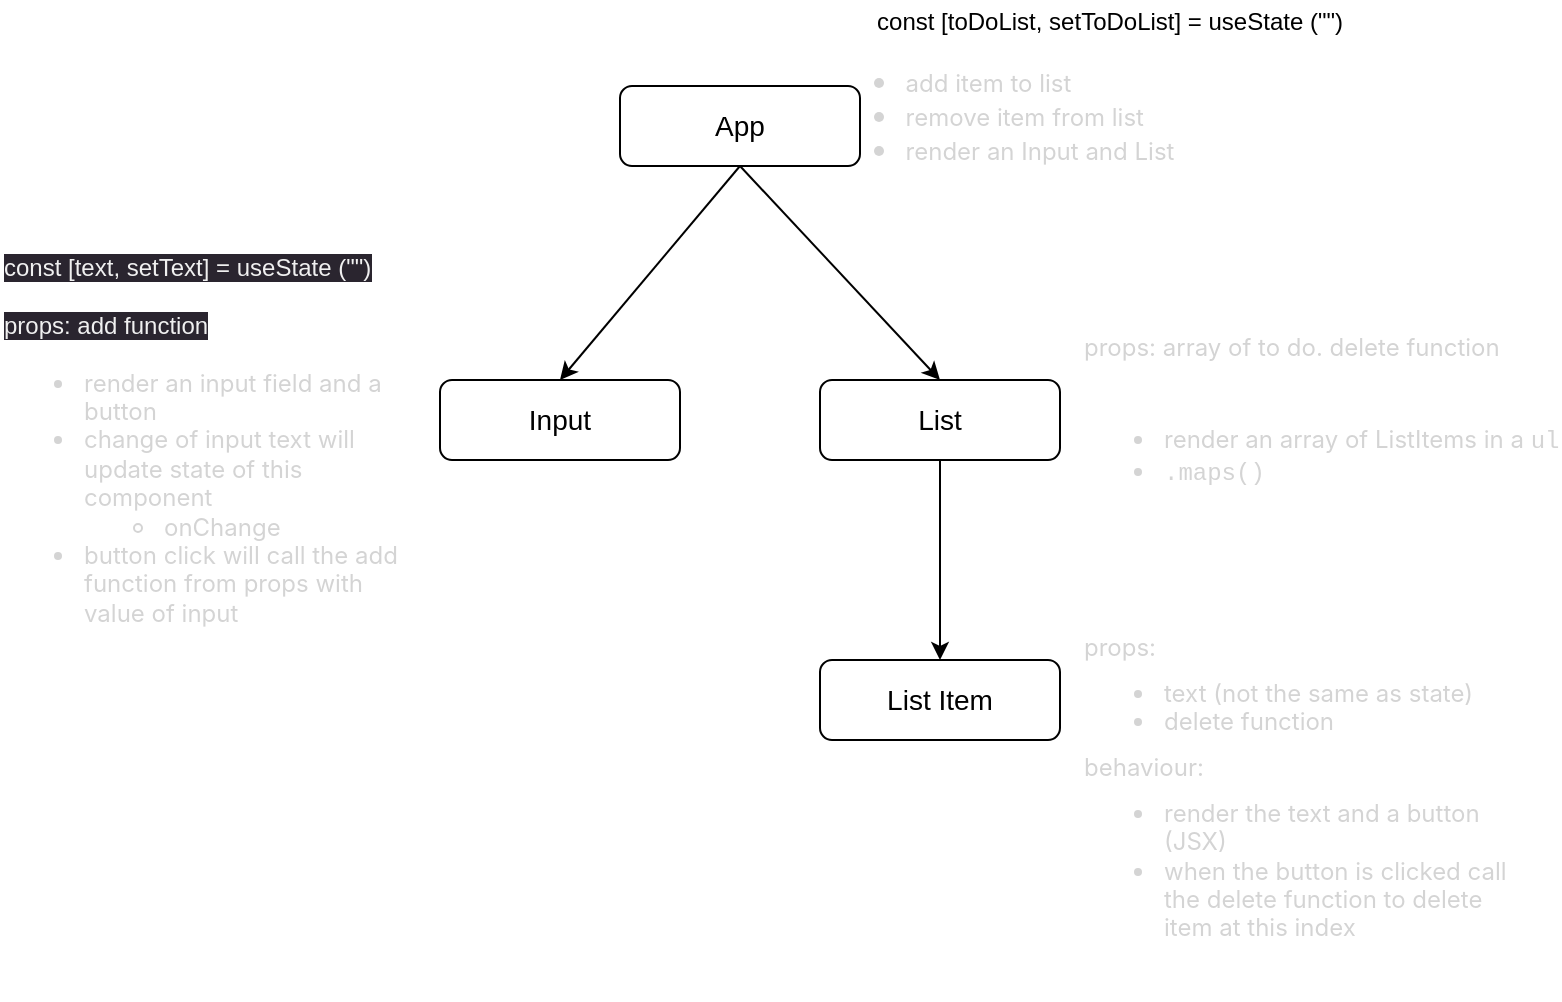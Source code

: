 <mxfile>
    <diagram id="Ky6lZHeROI436pa8iHTL" name="Page-1">
        <mxGraphModel dx="678" dy="541" grid="1" gridSize="10" guides="1" tooltips="1" connect="1" arrows="1" fold="1" page="1" pageScale="1" pageWidth="850" pageHeight="1100" math="0" shadow="0">
            <root>
                <mxCell id="0"/>
                <mxCell id="1" parent="0"/>
                <mxCell id="6" style="edgeStyle=none;html=1;exitX=0.5;exitY=1;exitDx=0;exitDy=0;entryX=0.5;entryY=0;entryDx=0;entryDy=0;fontSize=14;" edge="1" parent="1" source="2" target="4">
                    <mxGeometry relative="1" as="geometry"/>
                </mxCell>
                <mxCell id="7" style="edgeStyle=none;html=1;exitX=0.5;exitY=1;exitDx=0;exitDy=0;entryX=0.5;entryY=0;entryDx=0;entryDy=0;fontSize=14;" edge="1" parent="1" source="2" target="5">
                    <mxGeometry relative="1" as="geometry"/>
                </mxCell>
                <mxCell id="2" value="&lt;font style=&quot;font-size: 14px;&quot;&gt;App&lt;/font&gt;" style="rounded=1;whiteSpace=wrap;html=1;" vertex="1" parent="1">
                    <mxGeometry x="340" y="73" width="120" height="40" as="geometry"/>
                </mxCell>
                <mxCell id="14" style="edgeStyle=none;html=1;exitX=0.5;exitY=1;exitDx=0;exitDy=0;entryX=0.5;entryY=0;entryDx=0;entryDy=0;fontSize=12;" edge="1" parent="1" source="4" target="13">
                    <mxGeometry relative="1" as="geometry"/>
                </mxCell>
                <mxCell id="4" value="&lt;font style=&quot;font-size: 14px;&quot;&gt;List&lt;/font&gt;" style="rounded=1;whiteSpace=wrap;html=1;" vertex="1" parent="1">
                    <mxGeometry x="440" y="220" width="120" height="40" as="geometry"/>
                </mxCell>
                <mxCell id="5" value="&lt;font style=&quot;font-size: 14px;&quot;&gt;Input&lt;/font&gt;" style="rounded=1;whiteSpace=wrap;html=1;" vertex="1" parent="1">
                    <mxGeometry x="250" y="220" width="120" height="40" as="geometry"/>
                </mxCell>
                <mxCell id="8" value="&lt;font style=&quot;font-size: 12px;&quot;&gt;const [toDoList, setToDoList] = useState (&quot;&quot;)&lt;/font&gt;" style="text;html=1;strokeColor=none;fillColor=none;align=center;verticalAlign=middle;whiteSpace=wrap;rounded=0;fontSize=14;" vertex="1" parent="1">
                    <mxGeometry x="410" y="30" width="350" height="20" as="geometry"/>
                </mxCell>
                <mxCell id="9" value="&lt;ul style=&quot;margin-top: 0px; margin-bottom: 0.7em; position: relative; color: rgb(212, 212, 212); font-family: -apple-system, BlinkMacSystemFont, &amp;quot;Segoe WPC&amp;quot;, &amp;quot;Segoe UI&amp;quot;, system-ui, Ubuntu, &amp;quot;Droid Sans&amp;quot;, sans-serif; text-align: start;&quot; dir=&quot;auto&quot; class=&quot;code-line&quot; data-line=&quot;52&quot;&gt;&lt;li style=&quot;position: relative;&quot; dir=&quot;auto&quot; class=&quot;code-line&quot; data-line=&quot;52&quot;&gt;&lt;font style=&quot;font-size: 12px;&quot;&gt;add item to list&lt;/font&gt;&lt;/li&gt;&lt;li style=&quot;position: relative;&quot; dir=&quot;auto&quot; class=&quot;code-line&quot; data-line=&quot;53&quot;&gt;&lt;font style=&quot;font-size: 12px;&quot;&gt;remove item from list&lt;/font&gt;&lt;/li&gt;&lt;li style=&quot;position: relative;&quot; dir=&quot;auto&quot; class=&quot;code-line&quot; data-line=&quot;54&quot;&gt;&lt;font style=&quot;font-size: 12px;&quot;&gt;render an Input and List&lt;/font&gt;&lt;/li&gt;&lt;/ul&gt;" style="text;html=1;strokeColor=none;fillColor=none;align=center;verticalAlign=middle;whiteSpace=wrap;rounded=0;fontSize=14;" vertex="1" parent="1">
                    <mxGeometry x="440" y="58" width="180" height="70" as="geometry"/>
                </mxCell>
                <mxCell id="10" value="&lt;span style=&quot;color: rgb(240, 240, 240); font-family: Helvetica; font-style: normal; font-variant-ligatures: normal; font-variant-caps: normal; font-weight: 400; letter-spacing: normal; orphans: 2; text-align: center; text-indent: 0px; text-transform: none; widows: 2; word-spacing: 0px; -webkit-text-stroke-width: 0px; background-color: rgb(42, 37, 47); text-decoration-thickness: initial; text-decoration-style: initial; text-decoration-color: initial; float: none; display: inline !important;&quot;&gt;const [text, setText] = useState (&quot;&quot;)&lt;br&gt;&lt;br&gt;props: add function&lt;br&gt;&lt;br&gt;&lt;ul style=&quot;margin-top: 0px; margin-bottom: 0.7em; position: relative; color: rgb(212, 212, 212); font-family: -apple-system, BlinkMacSystemFont, &amp;quot;Segoe WPC&amp;quot;, &amp;quot;Segoe UI&amp;quot;, system-ui, Ubuntu, &amp;quot;Droid Sans&amp;quot;, sans-serif; text-align: start;&quot; dir=&quot;auto&quot; class=&quot;code-line&quot; data-line=&quot;68&quot;&gt;&lt;li style=&quot;position: relative;&quot; dir=&quot;auto&quot; class=&quot;code-line&quot; data-line=&quot;68&quot;&gt;&lt;font style=&quot;font-size: 12px;&quot;&gt;render an input field and a button&lt;/font&gt;&lt;/li&gt;&lt;li style=&quot;position: relative;&quot; dir=&quot;auto&quot; class=&quot;code-line&quot; data-line=&quot;69&quot;&gt;&lt;font style=&quot;font-size: 12px;&quot;&gt;change of input text will update state of this component&lt;/font&gt;&lt;/li&gt;&lt;ul&gt;&lt;li style=&quot;position: relative;&quot; dir=&quot;auto&quot; class=&quot;code-line&quot; data-line=&quot;69&quot;&gt;onChange&lt;/li&gt;&lt;/ul&gt;&lt;li style=&quot;position: relative;&quot; dir=&quot;auto&quot; class=&quot;code-line&quot; data-line=&quot;69&quot;&gt;button click will call the add function from props with value of input&lt;br&gt;&lt;/li&gt;&lt;/ul&gt;&lt;/span&gt;" style="text;whiteSpace=wrap;html=1;fontSize=12;" vertex="1" parent="1">
                    <mxGeometry x="30" y="150" width="210" height="220" as="geometry"/>
                </mxCell>
                <mxCell id="11" value="&lt;p style=&quot;margin-top: 0px; margin-bottom: 0.7em; position: relative; color: rgb(212, 212, 212); font-family: -apple-system, BlinkMacSystemFont, &amp;quot;Segoe WPC&amp;quot;, &amp;quot;Segoe UI&amp;quot;, system-ui, Ubuntu, &amp;quot;Droid Sans&amp;quot;, sans-serif; font-variant-ligatures: normal; font-variant-caps: normal; font-weight: 400; letter-spacing: normal; orphans: 2; text-align: start; text-indent: 0px; text-transform: none; widows: 2; word-spacing: 0px; -webkit-text-stroke-width: 0px; text-decoration-thickness: initial; text-decoration-style: initial; text-decoration-color: initial;&quot; dir=&quot;auto&quot; class=&quot;code-line&quot; data-line=&quot;74&quot;&gt;&lt;font style=&quot;font-size: 12px;&quot;&gt;props:&amp;nbsp;&lt;/font&gt;&lt;span style=&quot;background-color: initial;&quot;&gt;array of to do.&amp;nbsp;&lt;/span&gt;&lt;span style=&quot;background-color: initial;&quot;&gt;delete function&lt;/span&gt;&lt;/p&gt;&lt;p style=&quot;margin-top: 0px; margin-bottom: 0.7em; position: relative; color: rgb(212, 212, 212); font-family: -apple-system, BlinkMacSystemFont, &amp;quot;Segoe WPC&amp;quot;, &amp;quot;Segoe UI&amp;quot;, system-ui, Ubuntu, &amp;quot;Droid Sans&amp;quot;, sans-serif; font-variant-ligatures: normal; font-variant-caps: normal; font-weight: 400; letter-spacing: normal; orphans: 2; text-align: start; text-indent: 0px; text-transform: none; widows: 2; word-spacing: 0px; -webkit-text-stroke-width: 0px; text-decoration-thickness: initial; text-decoration-style: initial; text-decoration-color: initial;&quot; dir=&quot;auto&quot; class=&quot;code-line&quot; data-line=&quot;79&quot;&gt;&lt;br&gt;&lt;/p&gt;&lt;ul style=&quot;margin-top: 0px; margin-bottom: 0.7em; position: relative; color: rgb(212, 212, 212); font-family: -apple-system, BlinkMacSystemFont, &amp;quot;Segoe WPC&amp;quot;, &amp;quot;Segoe UI&amp;quot;, system-ui, Ubuntu, &amp;quot;Droid Sans&amp;quot;, sans-serif; font-style: normal; font-variant-ligatures: normal; font-variant-caps: normal; font-weight: 400; letter-spacing: normal; orphans: 2; text-align: start; text-indent: 0px; text-transform: none; widows: 2; word-spacing: 0px; -webkit-text-stroke-width: 0px; text-decoration-thickness: initial; text-decoration-style: initial; text-decoration-color: initial;&quot; dir=&quot;auto&quot; class=&quot;code-line&quot; data-line=&quot;81&quot;&gt;&lt;li style=&quot;position: relative;&quot; dir=&quot;auto&quot; class=&quot;code-line&quot; data-line=&quot;81&quot;&gt;&lt;font style=&quot;font-size: 12px;&quot;&gt;render an array of ListItems in a&amp;nbsp;&lt;code style=&quot;color: var(--vscode-textPreformat-foreground); font-family: var(--vscode-editor-font-family, &amp;quot;SF Mono&amp;quot;, Monaco, Menlo, Consolas, &amp;quot;Ubuntu Mono&amp;quot;, &amp;quot;Liberation Mono&amp;quot;, &amp;quot;DejaVu Sans Mono&amp;quot;, &amp;quot;Courier New&amp;quot;, monospace); line-height: 1.357em;&quot;&gt;ul&lt;/code&gt;&lt;/font&gt;&lt;/li&gt;&lt;li style=&quot;position: relative;&quot; dir=&quot;auto&quot; class=&quot;code-line&quot; data-line=&quot;81&quot;&gt;&lt;font style=&quot;font-size: 12px;&quot;&gt;&lt;code style=&quot;color: var(--vscode-textPreformat-foreground); font-family: var(--vscode-editor-font-family, &amp;quot;SF Mono&amp;quot;, Monaco, Menlo, Consolas, &amp;quot;Ubuntu Mono&amp;quot;, &amp;quot;Liberation Mono&amp;quot;, &amp;quot;DejaVu Sans Mono&amp;quot;, &amp;quot;Courier New&amp;quot;, monospace); line-height: 1.357em;&quot;&gt;.maps()&lt;span style=&quot;white-space: pre;&quot;&gt;&#9;&lt;/span&gt;&lt;br&gt;&lt;/code&gt;&lt;/font&gt;&lt;/li&gt;&lt;/ul&gt;" style="text;whiteSpace=wrap;html=1;fontSize=12;" vertex="1" parent="1">
                    <mxGeometry x="570" y="190" width="240" height="170" as="geometry"/>
                </mxCell>
                <mxCell id="13" value="&lt;font style=&quot;font-size: 14px;&quot;&gt;List Item&lt;/font&gt;" style="rounded=1;whiteSpace=wrap;html=1;" vertex="1" parent="1">
                    <mxGeometry x="440" y="360" width="120" height="40" as="geometry"/>
                </mxCell>
                <mxCell id="15" value="&lt;p style=&quot;margin-top: 0px; margin-bottom: 0.7em; position: relative; color: rgb(212, 212, 212); font-family: -apple-system, BlinkMacSystemFont, &amp;quot;Segoe WPC&amp;quot;, &amp;quot;Segoe UI&amp;quot;, system-ui, Ubuntu, &amp;quot;Droid Sans&amp;quot;, sans-serif; font-variant-ligatures: normal; font-variant-caps: normal; font-weight: 400; letter-spacing: normal; orphans: 2; text-align: start; text-indent: 0px; text-transform: none; widows: 2; word-spacing: 0px; -webkit-text-stroke-width: 0px; text-decoration-thickness: initial; text-decoration-style: initial; text-decoration-color: initial;&quot; dir=&quot;auto&quot; class=&quot;code-line&quot; data-line=&quot;85&quot;&gt;&lt;font style=&quot;font-size: 12px;&quot;&gt;props:&lt;/font&gt;&lt;/p&gt;&lt;ul style=&quot;margin-top: 0px; margin-bottom: 0.7em; position: relative; color: rgb(212, 212, 212); font-family: -apple-system, BlinkMacSystemFont, &amp;quot;Segoe WPC&amp;quot;, &amp;quot;Segoe UI&amp;quot;, system-ui, Ubuntu, &amp;quot;Droid Sans&amp;quot;, sans-serif; font-variant-ligatures: normal; font-variant-caps: normal; font-weight: 400; letter-spacing: normal; orphans: 2; text-align: start; text-indent: 0px; text-transform: none; widows: 2; word-spacing: 0px; -webkit-text-stroke-width: 0px; text-decoration-thickness: initial; text-decoration-style: initial; text-decoration-color: initial;&quot; dir=&quot;auto&quot; class=&quot;code-line&quot; data-line=&quot;87&quot;&gt;&lt;li style=&quot;position: relative;&quot; dir=&quot;auto&quot; class=&quot;code-line&quot; data-line=&quot;87&quot;&gt;&lt;font style=&quot;font-size: 12px;&quot;&gt;text (not the same as state)&lt;/font&gt;&lt;/li&gt;&lt;li style=&quot;font-style: normal; position: relative;&quot; dir=&quot;auto&quot; class=&quot;code-line&quot; data-line=&quot;88&quot;&gt;&lt;font style=&quot;font-size: 12px;&quot;&gt;delete function&lt;/font&gt;&lt;/li&gt;&lt;/ul&gt;&lt;p style=&quot;margin-top: 0px; margin-bottom: 0.7em; position: relative; color: rgb(212, 212, 212); font-family: -apple-system, BlinkMacSystemFont, &amp;quot;Segoe WPC&amp;quot;, &amp;quot;Segoe UI&amp;quot;, system-ui, Ubuntu, &amp;quot;Droid Sans&amp;quot;, sans-serif; font-variant-ligatures: normal; font-variant-caps: normal; font-weight: 400; letter-spacing: normal; orphans: 2; text-align: start; text-indent: 0px; text-transform: none; widows: 2; word-spacing: 0px; -webkit-text-stroke-width: 0px; text-decoration-thickness: initial; text-decoration-style: initial; text-decoration-color: initial;&quot; dir=&quot;auto&quot; class=&quot;code-line&quot; data-line=&quot;90&quot;&gt;&lt;font style=&quot;font-size: 12px;&quot;&gt;behaviour:&lt;/font&gt;&lt;/p&gt;&lt;ul style=&quot;margin-top: 0px; margin-bottom: 0.7em; position: relative; color: rgb(212, 212, 212); font-family: -apple-system, BlinkMacSystemFont, &amp;quot;Segoe WPC&amp;quot;, &amp;quot;Segoe UI&amp;quot;, system-ui, Ubuntu, &amp;quot;Droid Sans&amp;quot;, sans-serif; font-variant-ligatures: normal; font-variant-caps: normal; font-weight: 400; letter-spacing: normal; orphans: 2; text-align: start; text-indent: 0px; text-transform: none; widows: 2; word-spacing: 0px; -webkit-text-stroke-width: 0px; text-decoration-thickness: initial; text-decoration-style: initial; text-decoration-color: initial;&quot; dir=&quot;auto&quot; class=&quot;code-line&quot; data-line=&quot;92&quot;&gt;&lt;li style=&quot;position: relative;&quot; dir=&quot;auto&quot; class=&quot;code-line&quot; data-line=&quot;92&quot;&gt;&lt;font style=&quot;font-size: 12px;&quot;&gt;render the text and a button (JSX)&lt;/font&gt;&lt;/li&gt;&lt;li style=&quot;font-style: normal; position: relative;&quot; dir=&quot;auto&quot; class=&quot;code-line&quot; data-line=&quot;93&quot;&gt;&lt;font style=&quot;font-size: 12px;&quot;&gt;when the button is clicked call the delete function to delete item at this index&lt;/font&gt;&lt;/li&gt;&lt;/ul&gt;" style="text;whiteSpace=wrap;html=1;fontSize=12;" vertex="1" parent="1">
                    <mxGeometry x="570" y="340" width="220" height="190" as="geometry"/>
                </mxCell>
            </root>
        </mxGraphModel>
    </diagram>
</mxfile>